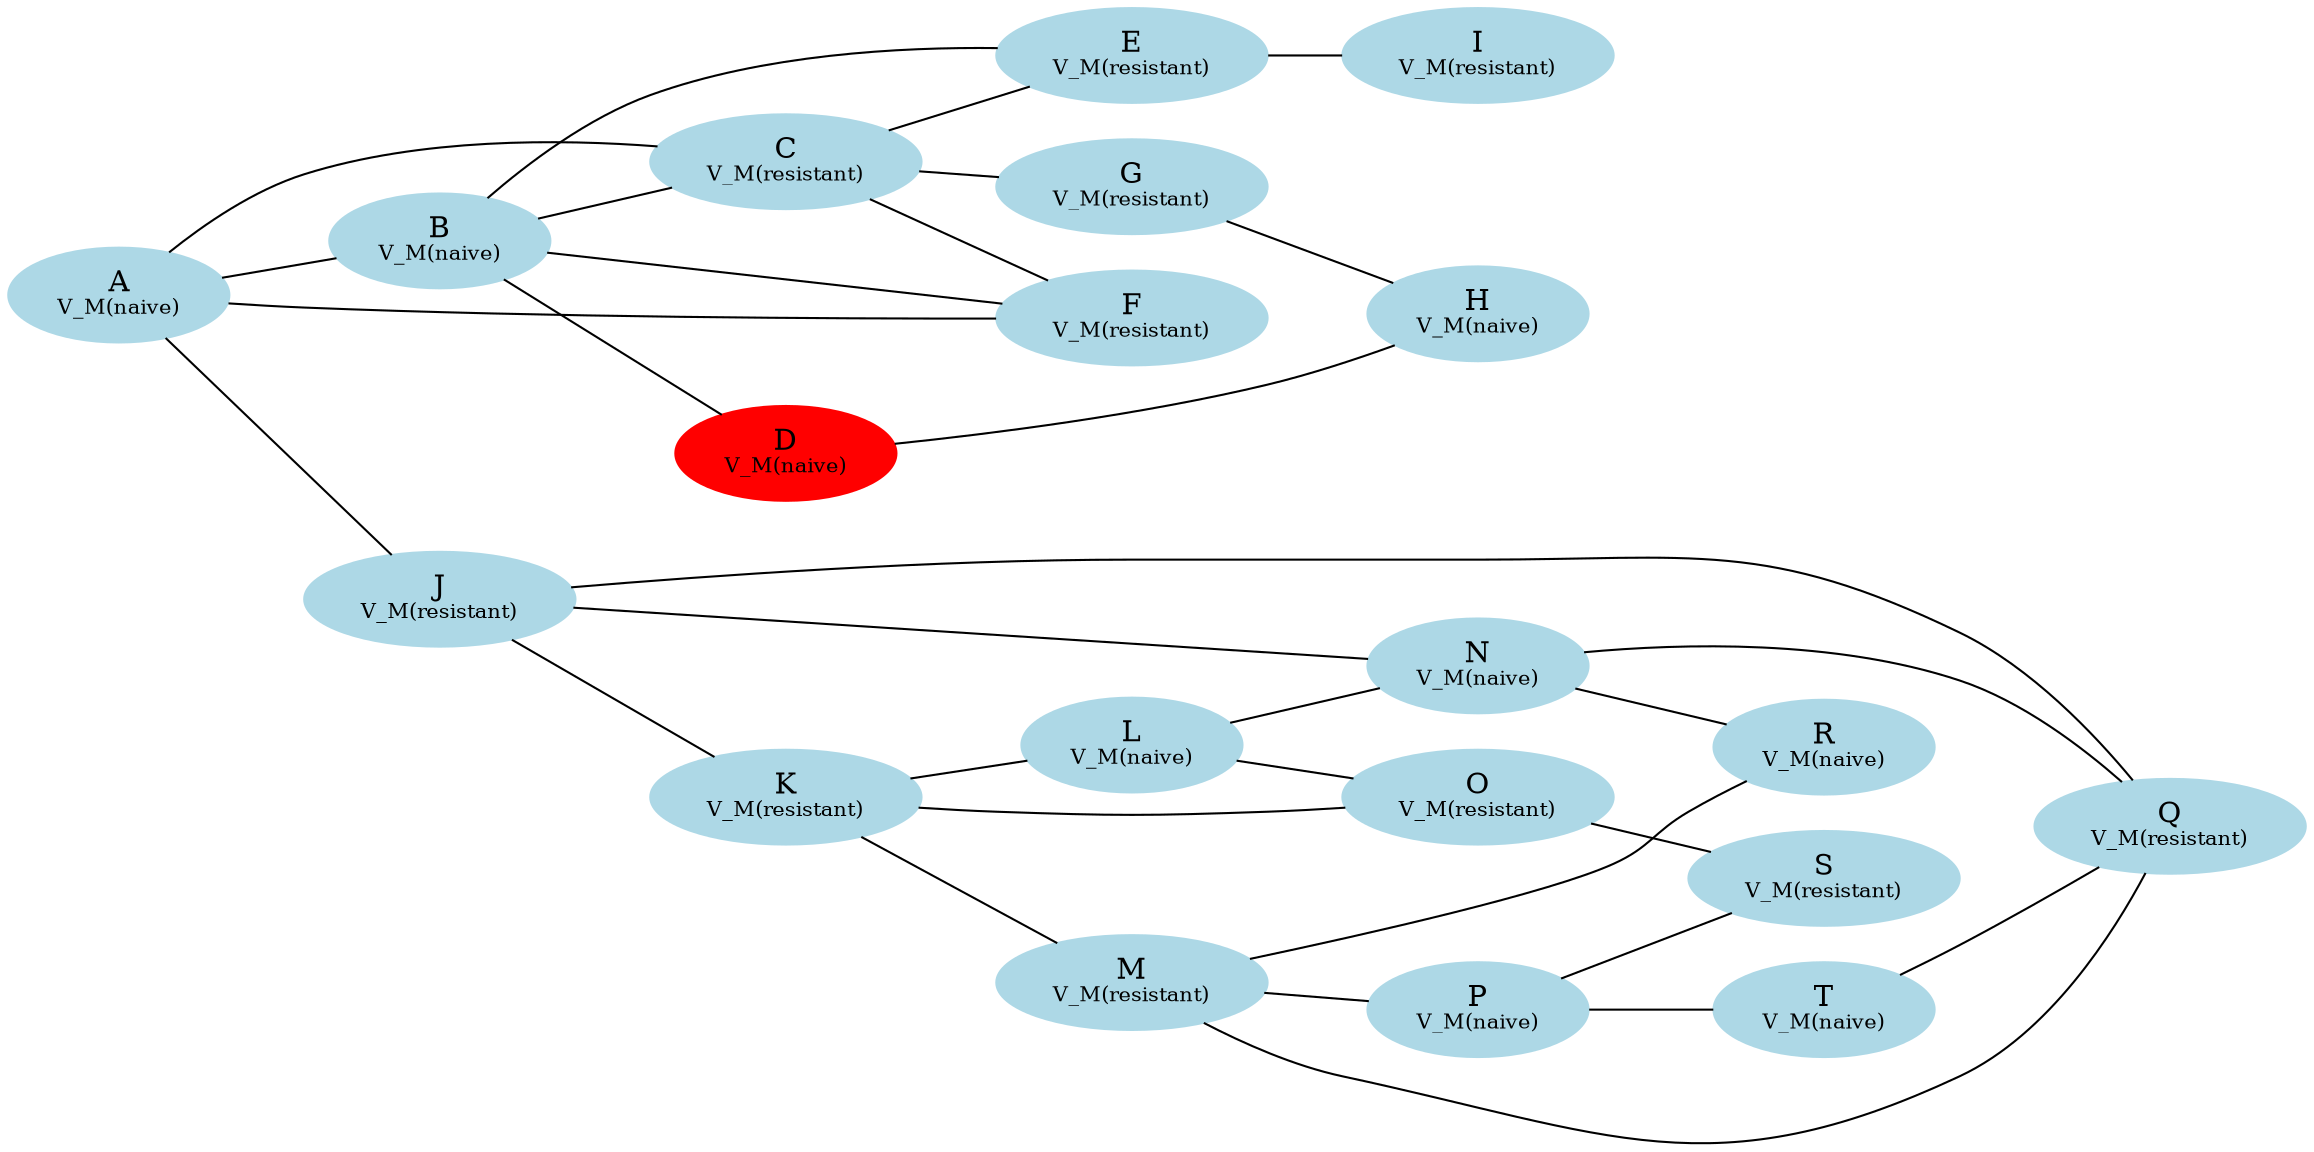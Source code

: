 graph {
 rankdir=LR;
A[label=<A<BR /><FONT POINT-SIZE="10">V_M(naive)</FONT>>,style=filled, color=lightblue];
B[label=<B<BR /><FONT POINT-SIZE="10">V_M(naive)</FONT>>,style=filled, color=lightblue];
C[label=<C<BR /><FONT POINT-SIZE="10">V_M(resistant)</FONT>>,style=filled, color=lightblue];
D[label=<D<BR /><FONT POINT-SIZE="10">V_M(naive)</FONT>>,style=filled, color=red];
E[label=<E<BR /><FONT POINT-SIZE="10">V_M(resistant)</FONT>>,style=filled, color=lightblue];
F[label=<F<BR /><FONT POINT-SIZE="10">V_M(resistant)</FONT>>,style=filled, color=lightblue];
G[label=<G<BR /><FONT POINT-SIZE="10">V_M(resistant)</FONT>>,style=filled, color=lightblue];
H[label=<H<BR /><FONT POINT-SIZE="10">V_M(naive)</FONT>>,style=filled, color=lightblue];
I[label=<I<BR /><FONT POINT-SIZE="10">V_M(resistant)</FONT>>,style=filled, color=lightblue];
J[label=<J<BR /><FONT POINT-SIZE="10">V_M(resistant)</FONT>>,style=filled, color=lightblue];
K[label=<K<BR /><FONT POINT-SIZE="10">V_M(resistant)</FONT>>,style=filled, color=lightblue];
L[label=<L<BR /><FONT POINT-SIZE="10">V_M(naive)</FONT>>,style=filled, color=lightblue];
M[label=<M<BR /><FONT POINT-SIZE="10">V_M(resistant)</FONT>>,style=filled, color=lightblue];
N[label=<N<BR /><FONT POINT-SIZE="10">V_M(naive)</FONT>>,style=filled, color=lightblue];
O[label=<O<BR /><FONT POINT-SIZE="10">V_M(resistant)</FONT>>,style=filled, color=lightblue];
P[label=<P<BR /><FONT POINT-SIZE="10">V_M(naive)</FONT>>,style=filled, color=lightblue];
Q[label=<Q<BR /><FONT POINT-SIZE="10">V_M(resistant)</FONT>>,style=filled, color=lightblue];
R[label=<R<BR /><FONT POINT-SIZE="10">V_M(naive)</FONT>>,style=filled, color=lightblue];
S[label=<S<BR /><FONT POINT-SIZE="10">V_M(resistant)</FONT>>,style=filled, color=lightblue];
T[label=<T<BR /><FONT POINT-SIZE="10">V_M(naive)</FONT>>,style=filled, color=lightblue];
A -- {{B C J F }}
B -- {{D E C F }}
C -- {{F G E }}
D -- {{H }}
E -- {{I }}
F -- {{}}
G -- {{H }}
H -- {{}}
I -- {{}}
J -- {{K Q N }}
K -- {{L M O }}
L -- {{N O }}
M -- {{P Q R }}
N -- {{R Q }}
O -- {{S }}
P -- {{T S }}
Q -- {{}}
R -- {{}}
S -- {{}}
T -- {{Q }}
}